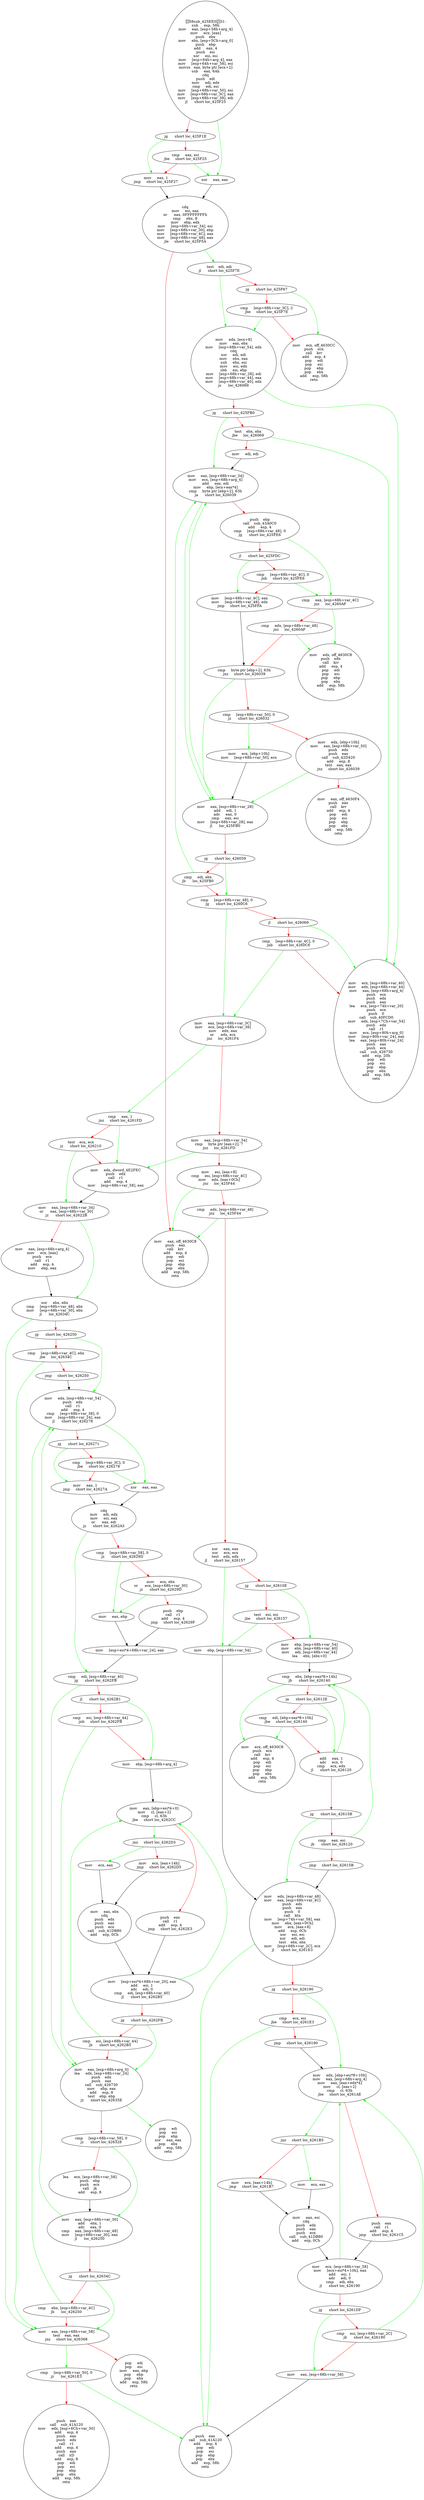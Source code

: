 digraph G{
Node0 [label = "58sub_425EE031:
sub     esp, 58h
mov     eax, [esp+58h+arg_4]
mov     ecx, [eax]
push    ebx
mov     ebx, [esp+5Ch+arg_0]
push    ebp
add     eax, 4
push    esi
xor     esi, esi
mov     [esp+64h+arg_4], eax
mov     [esp+64h+var_58], esi
movsx   eax, byte ptr [ecx+2]
sub     eax, 6Ah
cdq
push    edi
mov     edi, edx
cmp     edi, esi
mov     [esp+68h+var_50], esi
mov     [esp+68h+var_3C], eax
mov     [esp+68h+var_38], edi
jl      short loc_425F25"]
Node1 [label = "jg      short loc_425F1E"]
Node2 [label = "cmp     eax, esi
jbe     short loc_425F25"]
Node3 [label = "mov     eax, 1
jmp     short loc_425F27"]
Node4 [label = "xor     eax, eax"]
Node5 [label = "cdq
mov     esi, eax
or      eax, 0FFFFFFFFh
cmp     ebx, 8
mov     ebp, edx
mov     [esp+68h+var_34], esi
mov     [esp+68h+var_30], ebp
mov     [esp+68h+var_4C], eax
mov     [esp+68h+var_48], eax
jle     short loc_425F5A"]
Node6 [label = "mov     eax, off_4630C8
push    eax
call    krr
add     esp, 4
pop     edi
pop     esi
pop     ebp
pop     ebx
add     esp, 58h
retn"]
Node7 [label = "test    edi, edi
jl      short loc_425F7E"]
Node8 [label = "jg      short loc_425F67"]
Node9 [label = "cmp     [esp+68h+var_3C], 2
jbe     short loc_425F7E"]
Node10 [label = "mov     ecx, off_4630CC
push    ecx
call    krr
add     esp, 4
pop     edi
pop     esi
pop     ebp
pop     ebx
add     esp, 58h
retn"]
Node11 [label = "mov     edx, [ecx+8]
mov     eax, ebx
mov     [esp+68h+var_54], edx
cdq
xor     edi, edi
mov     ebx, eax
sub     ebx, esi
mov     esi, edx
sbb     esi, ebp
mov     [esp+68h+var_28], edi
mov     [esp+68h+var_44], eax
mov     [esp+68h+var_40], edx
js      loc_426069"]
Node12 [label = "jg      short loc_425FB0"]
Node13 [label = "test    ebx, ebx
jbe     loc_426069"]
Node14 [label = "mov     edi, edi"]
Node15 [label = "mov     eax, [esp+68h+var_34]
mov     ecx, [esp+68h+arg_4]
add     eax, edi
mov     ebp, [ecx+eax*4]
cmp     byte ptr [ebp+2], 63h
ja      short loc_426039"]
Node16 [label = "push    ebp
call    sub_43A0C0
add     esp, 4
cmp     [esp+68h+var_48], 0
jg      short loc_425FE6"]
Node17 [label = "jl      short loc_425FDC"]
Node18 [label = "cmp     [esp+68h+var_4C], 0
jnb     short loc_425FE6"]
Node19 [label = "mov     [esp+68h+var_4C], eax
mov     [esp+68h+var_48], edx
jmp     short loc_425FFA"]
Node20 [label = "cmp     eax, [esp+68h+var_4C]
jnz     loc_4260AF"]
Node21 [label = "cmp     edx, [esp+68h+var_48]
jnz     loc_4260AF"]
Node22 [label = "cmp     byte ptr [ebp+2], 63h
jnz     short loc_426039"]
Node23 [label = "cmp     [esp+68h+var_50], 0
jz      short loc_426032"]
Node24 [label = "mov     edx, [ebp+10h]
mov     eax, [esp+68h+var_50]
push    edx
push    eax
call    sub_42D420
add     esp, 8
test    eax, eax
jnz     short loc_426039"]
Node25 [label = "mov     eax, off_4630F4
push    eax
call    krr
add     esp, 4
pop     edi
pop     esi
pop     ebp
pop     ebx
add     esp, 58h
retn"]
Node26 [label = "mov     ecx, [ebp+10h]
mov     [esp+68h+var_50], ecx"]
Node27 [label = "mov     eax, [esp+68h+var_28]
add     edi, 1
adc     eax, 0
cmp     eax, esi
mov     [esp+68h+var_28], eax
jl      loc_425FB0"]
Node28 [label = "jg      short loc_426059"]
Node29 [label = "cmp     edi, ebx
jb      loc_425FB0"]
Node30 [label = "cmp     [esp+68h+var_48], 0
jg      short loc_4260C6"]
Node31 [label = "jl      short loc_426069"]
Node32 [label = "cmp     [esp+68h+var_4C], 0
jnb     short loc_4260C6"]
Node33 [label = "mov     ecx, [esp+68h+var_40]
mov     edx, [esp+68h+var_44]
mov     eax, [esp+68h+arg_4]
push    ecx
push    edx
push    eax
lea     ecx, [esp+74h+var_20]
push    ecx
push    0
call    sub_40FCD0
mov     edx, [esp+7Ch+var_54]
push    edx
call    r1
mov     ecx, [esp+80h+arg_0]
mov     [esp+80h+var_24], eax
lea     eax, [esp+80h+var_24]
push    eax
push    ecx
call    sub_426730
add     esp, 20h
pop     edi
pop     esi
pop     ebp
pop     ebx
add     esp, 58h
retn"]
Node34 [label = "mov     edx, off_4630C8
push    edx
call    krr
add     esp, 4
pop     edi
pop     esi
pop     ebp
pop     ebx
add     esp, 58h
retn"]
Node35 [label = "mov     eax, [esp+68h+var_3C]
mov     ecx, [esp+68h+var_38]
mov     edx, eax
or      edx, ecx
jnz     loc_4261F4"]
Node36 [label = "mov     eax, [esp+68h+var_54]
cmp     byte ptr [eax+2], 7
jnz     loc_4261FD"]
Node37 [label = "mov     esi, [eax+8]
cmp     esi, [esp+68h+var_4C]
mov     edx, [eax+0Ch]
jnz     loc_425F44"]
Node38 [label = "cmp     edx, [esp+68h+var_48]
jnz     loc_425F44"]
Node39 [label = "xor     eax, eax
xor     ecx, ecx
test    edx, edx
jl      short loc_426157"]
Node40 [label = "jg      short loc_42610E"]
Node41 [label = "test    esi, esi
jbe     short loc_426157"]
Node42 [label = "mov     ebp, [esp+68h+var_54]
mov     ebx, [esp+68h+var_40]
mov     edi, [esp+68h+var_44]
lea     ebx, [ebx+0]"]
Node43 [label = "cmp     ebx, [ebp+eax*8+14h]
jb      short loc_426140"]
Node44 [label = "ja      short loc_42612E"]
Node45 [label = "cmp     edi, [ebp+eax*8+10h]
jbe     short loc_426140"]
Node46 [label = "add     eax, 1
adc     ecx, 0
cmp     ecx, edx
jl      short loc_426120"]
Node47 [label = "jg      short loc_42615B"]
Node48 [label = "cmp     eax, esi
jb      short loc_426120"]
Node49 [label = "jmp     short loc_42615B"]
Node50 [label = "mov     ecx, off_4630C8
push    ecx
call    krr
add     esp, 4
pop     edi
pop     esi
pop     ebp
pop     ebx
add     esp, 58h
retn"]
Node51 [label = "mov     ebp, [esp+68h+var_54]"]
Node52 [label = "mov     edx, [esp+68h+var_48]
mov     eax, [esp+68h+var_4C]
push    edx
push    eax
push    0
call    ktn
mov     [esp+74h+var_58], eax
mov     ebx, [eax+0Ch]
mov     ecx, [eax+8]
add     esp, 0Ch
xor     esi, esi
xor     edi, edi
test    ebx, ebx
mov     [esp+68h+var_2C], ecx
jl      short loc_4261E3"]
Node53 [label = "jg      short loc_426190"]
Node54 [label = "cmp     ecx, esi
jbe     short loc_4261E3"]
Node55 [label = "jmp     short loc_426190"]
Node56 [label = "mov     edx, [ebp+esi*8+10h]
mov     eax, [esp+68h+arg_4]
mov     eax, [eax+edx*4]
mov     cl, [eax+2]
cmp     cl, 63h
jbe     short loc_4261AE"]
Node57 [label = "push    eax
call    r1
add     esp, 4
jmp     short loc_4261C5"]
Node58 [label = "jnz     short loc_4261B5"]
Node59 [label = "mov     ecx, [eax+14h]
jmp     short loc_4261B7"]
Node60 [label = "mov     ecx, eax"]
Node61 [label = "mov     eax, esi
cdq
push    edx
push    eax
push    ecx
call    sub_41DB80
add     esp, 0Ch"]
Node62 [label = "mov     ecx, [esp+68h+var_58]
mov     [ecx+esi*4+10h], eax
add     esi, 1
adc     edi, 0
cmp     edi, ebx
jl      short loc_426190"]
Node63 [label = "jg      short loc_4261DF"]
Node64 [label = "cmp     esi, [esp+68h+var_2C]
jb      short loc_426190"]
Node65 [label = "mov     eax, [esp+68h+var_58]"]
Node66 [label = "push    eax
call    sub_41A120
add     esp, 4
pop     edi
pop     esi
pop     ebp
pop     ebx
add     esp, 58h
retn"]
Node67 [label = "cmp     eax, 1
jnz     short loc_4261FD"]
Node68 [label = "test    ecx, ecx
jz      short loc_426210"]
Node69 [label = "mov     edx, dword_4E2FEC
push    edx
call    r1
add     esp, 4
mov     [esp+68h+var_58], eax"]
Node70 [label = "mov     eax, [esp+68h+var_34]
or      eax, [esp+68h+var_30]
jz      short loc_42622B"]
Node71 [label = "mov     eax, [esp+68h+arg_4]
mov     ecx, [eax]
push    ecx
call    r1
add     esp, 4
mov     ebp, eax"]
Node72 [label = "xor     ebx, ebx
cmp     [esp+68h+var_48], ebx
mov     [esp+68h+var_30], ebx
jl      loc_42634C"]
Node73 [label = "jg      short loc_426250"]
Node74 [label = "cmp     [esp+68h+var_4C], ebx
jbe     loc_42634C"]
Node75 [label = "jmp     short loc_426250"]
Node76 [label = "mov     edx, [esp+68h+var_54]
push    edx
call    r1
add     esp, 4
cmp     [esp+68h+var_38], 0
mov     [esp+68h+var_24], eax
jl      short loc_426278"]
Node77 [label = "jg      short loc_426271"]
Node78 [label = "cmp     [esp+68h+var_3C], 0
jbe     short loc_426278"]
Node79 [label = "mov     eax, 1
jmp     short loc_42627A"]
Node80 [label = "xor     eax, eax"]
Node81 [label = "cdq
mov     edi, edx
mov     esi, eax
or      eax, edi
jz      short loc_4262A3"]
Node82 [label = "cmp     [esp+68h+var_58], 0
jz      short loc_42629D"]
Node83 [label = "mov     ecx, ebx
or      ecx, [esp+68h+var_30]
jz      short loc_42629D"]
Node84 [label = "push    ebp
call    r1
add     esp, 4
jmp     short loc_42629F"]
Node85 [label = "mov     eax, ebp"]
Node86 [label = "mov     [esp+esi*4+68h+var_24], eax"]
Node87 [label = "cmp     edi, [esp+68h+var_40]
jg      short loc_4262FB"]
Node88 [label = "jl      short loc_4262B1"]
Node89 [label = "cmp     esi, [esp+68h+var_44]
jnb     short loc_4262FB"]
Node90 [label = "mov     ebp, [esp+68h+arg_4]"]
Node91 [label = "mov     eax, [ebp+esi*4+0]
mov     cl, [eax+2]
cmp     cl, 63h
jbe     short loc_4262CC"]
Node92 [label = "push    eax
call    r1
add     esp, 4
jmp     short loc_4262E3"]
Node93 [label = "jnz     short loc_4262D3"]
Node94 [label = "mov     ecx, [eax+14h]
jmp     short loc_4262D5"]
Node95 [label = "mov     ecx, eax"]
Node96 [label = "mov     eax, ebx
cdq
push    edx
push    eax
push    ecx
call    sub_41DB80
add     esp, 0Ch"]
Node97 [label = "mov     [esp+esi*4+68h+var_20], eax
add     esi, 1
adc     edi, 0
cmp     edi, [esp+68h+var_40]
jl      short loc_4262B5"]
Node98 [label = "jg      short loc_4262FB"]
Node99 [label = "cmp     esi, [esp+68h+var_44]
jb      short loc_4262B5"]
Node100 [label = "mov     eax, [esp+68h+arg_0]
lea     edx, [esp+68h+var_24]
push    edx
push    eax
call    sub_426730
mov     ebp, eax
add     esp, 8
test    ebp, ebp
jz      short loc_42635E"]
Node101 [label = "cmp     [esp+68h+var_58], 0
jz      short loc_426328"]
Node102 [label = "lea     ecx, [esp+68h+var_58]
push    ebp
push    ecx
call    jk
add     esp, 8"]
Node103 [label = "mov     eax, [esp+68h+var_30]
add     ebx, 1
adc     eax, 0
cmp     eax, [esp+68h+var_48]
mov     [esp+68h+var_30], eax
jl      loc_426250"]
Node104 [label = "jg      short loc_42634C"]
Node105 [label = "cmp     ebx, [esp+68h+var_4C]
jb      loc_426250"]
Node106 [label = "mov     eax, [esp+68h+var_58]
test    eax, eax
jnz     short loc_426368"]
Node107 [label = "pop     edi
pop     esi
mov     eax, ebp
pop     ebp
pop     ebx
add     esp, 58h
retn"]
Node108 [label = "pop     edi
pop     esi
pop     ebp
xor     eax, eax
pop     ebx
add     esp, 58h
retn"]
Node109 [label = "cmp     [esp+68h+var_50], 0
jz      loc_4261E3"]
Node110 [label = "push    eax
call    sub_41A120
mov     edx, [esp+6Ch+var_50]
add     esp, 4
push    eax
push    edx
call    r1
add     esp, 4
push    eax
call    xD
add     esp, 8
pop     edi
pop     esi
pop     ebp
pop     ebx
add     esp, 58h
retn"]
Node0 -> Node1 [color = "red"]
Node0 -> Node4 [color = "green"]
Node1 -> Node2 [color = "red"]
Node1 -> Node3 [color = "green"]
Node2 -> Node3 [color = "red"]
Node2 -> Node4 [color = "green"]
Node3 -> Node5 [color = "black"]
Node4 -> Node5 [color = "black"]
Node5 -> Node6 [color = "red"]
Node5 -> Node7 [color = "green"]
Node7 -> Node8 [color = "red"]
Node7 -> Node11 [color = "green"]
Node8 -> Node9 [color = "red"]
Node8 -> Node10 [color = "green"]
Node9 -> Node10 [color = "red"]
Node9 -> Node11 [color = "green"]
Node11 -> Node12 [color = "red"]
Node11 -> Node33 [color = "green"]
Node12 -> Node13 [color = "red"]
Node12 -> Node15 [color = "green"]
Node13 -> Node14 [color = "red"]
Node13 -> Node33 [color = "green"]
Node14 -> Node15 [color = "black"]
Node15 -> Node16 [color = "red"]
Node15 -> Node27 [color = "green"]
Node16 -> Node17 [color = "red"]
Node16 -> Node20 [color = "green"]
Node17 -> Node18 [color = "red"]
Node17 -> Node19 [color = "green"]
Node18 -> Node19 [color = "red"]
Node18 -> Node20 [color = "green"]
Node19 -> Node22 [color = "black"]
Node20 -> Node21 [color = "red"]
Node20 -> Node34 [color = "green"]
Node21 -> Node22 [color = "red"]
Node21 -> Node34 [color = "green"]
Node22 -> Node23 [color = "red"]
Node22 -> Node27 [color = "green"]
Node23 -> Node24 [color = "red"]
Node23 -> Node26 [color = "green"]
Node24 -> Node25 [color = "red"]
Node24 -> Node27 [color = "green"]
Node26 -> Node27 [color = "black"]
Node27 -> Node15 [color = "green"]
Node27 -> Node28 [color = "red"]
Node28 -> Node29 [color = "red"]
Node28 -> Node30 [color = "green"]
Node29 -> Node15 [color = "green"]
Node29 -> Node30 [color = "red"]
Node30 -> Node31 [color = "red"]
Node30 -> Node35 [color = "green"]
Node31 -> Node32 [color = "red"]
Node31 -> Node33 [color = "green"]
Node32 -> Node33 [color = "red"]
Node32 -> Node35 [color = "green"]
Node35 -> Node36 [color = "red"]
Node35 -> Node67 [color = "green"]
Node36 -> Node37 [color = "red"]
Node36 -> Node69 [color = "green"]
Node37 -> Node6 [color = "green"]
Node37 -> Node38 [color = "red"]
Node38 -> Node6 [color = "green"]
Node38 -> Node39 [color = "red"]
Node39 -> Node40 [color = "red"]
Node39 -> Node51 [color = "green"]
Node40 -> Node41 [color = "red"]
Node40 -> Node42 [color = "green"]
Node41 -> Node42 [color = "red"]
Node41 -> Node51 [color = "green"]
Node42 -> Node43 [color = "black"]
Node43 -> Node44 [color = "red"]
Node43 -> Node50 [color = "green"]
Node44 -> Node45 [color = "red"]
Node44 -> Node46 [color = "green"]
Node45 -> Node46 [color = "red"]
Node45 -> Node50 [color = "green"]
Node46 -> Node43 [color = "green"]
Node46 -> Node47 [color = "red"]
Node47 -> Node48 [color = "red"]
Node47 -> Node52 [color = "green"]
Node48 -> Node43 [color = "green"]
Node48 -> Node49 [color = "red"]
Node49 -> Node52 [color = "black"]
Node51 -> Node52 [color = "black"]
Node52 -> Node53 [color = "red"]
Node52 -> Node66 [color = "green"]
Node53 -> Node54 [color = "red"]
Node53 -> Node56 [color = "green"]
Node54 -> Node55 [color = "red"]
Node54 -> Node66 [color = "green"]
Node55 -> Node56 [color = "black"]
Node56 -> Node57 [color = "red"]
Node56 -> Node58 [color = "green"]
Node57 -> Node62 [color = "black"]
Node58 -> Node59 [color = "red"]
Node58 -> Node60 [color = "green"]
Node59 -> Node61 [color = "black"]
Node60 -> Node61 [color = "black"]
Node61 -> Node62 [color = "black"]
Node62 -> Node56 [color = "green"]
Node62 -> Node63 [color = "red"]
Node63 -> Node64 [color = "red"]
Node63 -> Node65 [color = "green"]
Node64 -> Node56 [color = "green"]
Node64 -> Node65 [color = "red"]
Node65 -> Node66 [color = "black"]
Node67 -> Node68 [color = "red"]
Node67 -> Node69 [color = "green"]
Node68 -> Node69 [color = "red"]
Node68 -> Node70 [color = "green"]
Node69 -> Node70 [color = "black"]
Node70 -> Node71 [color = "red"]
Node70 -> Node72 [color = "green"]
Node71 -> Node72 [color = "black"]
Node72 -> Node73 [color = "red"]
Node72 -> Node106 [color = "green"]
Node73 -> Node74 [color = "red"]
Node73 -> Node76 [color = "green"]
Node74 -> Node75 [color = "red"]
Node74 -> Node106 [color = "green"]
Node75 -> Node76 [color = "black"]
Node76 -> Node77 [color = "red"]
Node76 -> Node80 [color = "green"]
Node77 -> Node78 [color = "red"]
Node77 -> Node79 [color = "green"]
Node78 -> Node79 [color = "red"]
Node78 -> Node80 [color = "green"]
Node79 -> Node81 [color = "black"]
Node80 -> Node81 [color = "black"]
Node81 -> Node82 [color = "red"]
Node81 -> Node87 [color = "green"]
Node82 -> Node83 [color = "red"]
Node82 -> Node85 [color = "green"]
Node83 -> Node84 [color = "red"]
Node83 -> Node85 [color = "green"]
Node84 -> Node86 [color = "black"]
Node85 -> Node86 [color = "black"]
Node86 -> Node87 [color = "black"]
Node87 -> Node88 [color = "red"]
Node87 -> Node100 [color = "green"]
Node88 -> Node89 [color = "red"]
Node88 -> Node90 [color = "green"]
Node89 -> Node90 [color = "red"]
Node89 -> Node100 [color = "green"]
Node90 -> Node91 [color = "black"]
Node91 -> Node92 [color = "red"]
Node91 -> Node93 [color = "green"]
Node92 -> Node97 [color = "black"]
Node93 -> Node94 [color = "red"]
Node93 -> Node95 [color = "green"]
Node94 -> Node96 [color = "black"]
Node95 -> Node96 [color = "black"]
Node96 -> Node97 [color = "black"]
Node97 -> Node91 [color = "green"]
Node97 -> Node98 [color = "red"]
Node98 -> Node99 [color = "red"]
Node98 -> Node100 [color = "green"]
Node99 -> Node91 [color = "green"]
Node99 -> Node100 [color = "red"]
Node100 -> Node101 [color = "red"]
Node100 -> Node108 [color = "green"]
Node101 -> Node102 [color = "red"]
Node101 -> Node103 [color = "green"]
Node102 -> Node103 [color = "black"]
Node103 -> Node76 [color = "green"]
Node103 -> Node104 [color = "red"]
Node104 -> Node105 [color = "red"]
Node104 -> Node106 [color = "green"]
Node105 -> Node76 [color = "green"]
Node105 -> Node106 [color = "red"]
Node106 -> Node107 [color = "red"]
Node106 -> Node109 [color = "green"]
Node109 -> Node66 [color = "green"]
Node109 -> Node110 [color = "red"]
}
